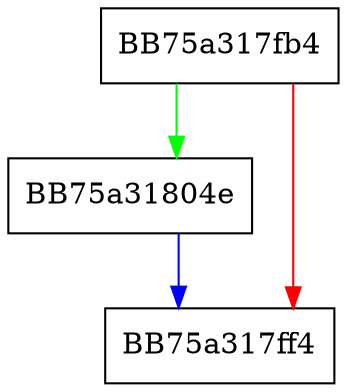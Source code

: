 digraph ScanEx {
  node [shape="box"];
  graph [splines=ortho];
  BB75a317fb4 -> BB75a31804e [color="green"];
  BB75a317fb4 -> BB75a317ff4 [color="red"];
  BB75a31804e -> BB75a317ff4 [color="blue"];
}